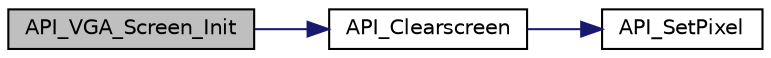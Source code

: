 digraph "API_VGA_Screen_Init"
{
 // LATEX_PDF_SIZE
  edge [fontname="Helvetica",fontsize="10",labelfontname="Helvetica",labelfontsize="10"];
  node [fontname="Helvetica",fontsize="10",shape=record];
  rankdir="LR";
  Node1 [label="API_VGA_Screen_Init",height=0.2,width=0.4,color="black", fillcolor="grey75", style="filled", fontcolor="black",tooltip="Global Function call."];
  Node1 -> Node2 [color="midnightblue",fontsize="10",style="solid",fontname="Helvetica"];
  Node2 [label="API_Clearscreen",height=0.2,width=0.4,color="black", fillcolor="white", style="filled",URL="$_v_g_a__core_8c.html#a850b2269b47826f529ff8c0c34f2d503",tooltip="This function clears the screen."];
  Node2 -> Node3 [color="midnightblue",fontsize="10",style="solid",fontname="Helvetica"];
  Node3 [label="API_SetPixel",height=0.2,width=0.4,color="black", fillcolor="white", style="filled",URL="$_v_g_a__core_8c.html#a2e5f4ee3788504643af7c5b5e25ec667",tooltip="This function sets the color of a single pixel."];
}
